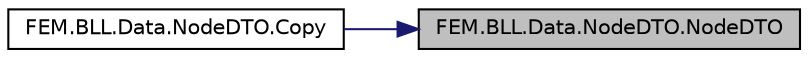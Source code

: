 digraph "FEM.BLL.Data.NodeDTO.NodeDTO"
{
 // LATEX_PDF_SIZE
  edge [fontname="Helvetica",fontsize="10",labelfontname="Helvetica",labelfontsize="10"];
  node [fontname="Helvetica",fontsize="10",shape=record];
  rankdir="RL";
  Node1 [label="FEM.BLL.Data.NodeDTO.NodeDTO",height=0.2,width=0.4,color="black", fillcolor="grey75", style="filled", fontcolor="black",tooltip="Создание узла"];
  Node1 -> Node2 [dir="back",color="midnightblue",fontsize="10",style="solid",fontname="Helvetica"];
  Node2 [label="FEM.BLL.Data.NodeDTO.Copy",height=0.2,width=0.4,color="black", fillcolor="white", style="filled",URL="$class_f_e_m_1_1_b_l_l_1_1_data_1_1_node_d_t_o.html#abc1e1f99412adac62e381d025a7a9495",tooltip="Создаёт копию текущего узла"];
}
